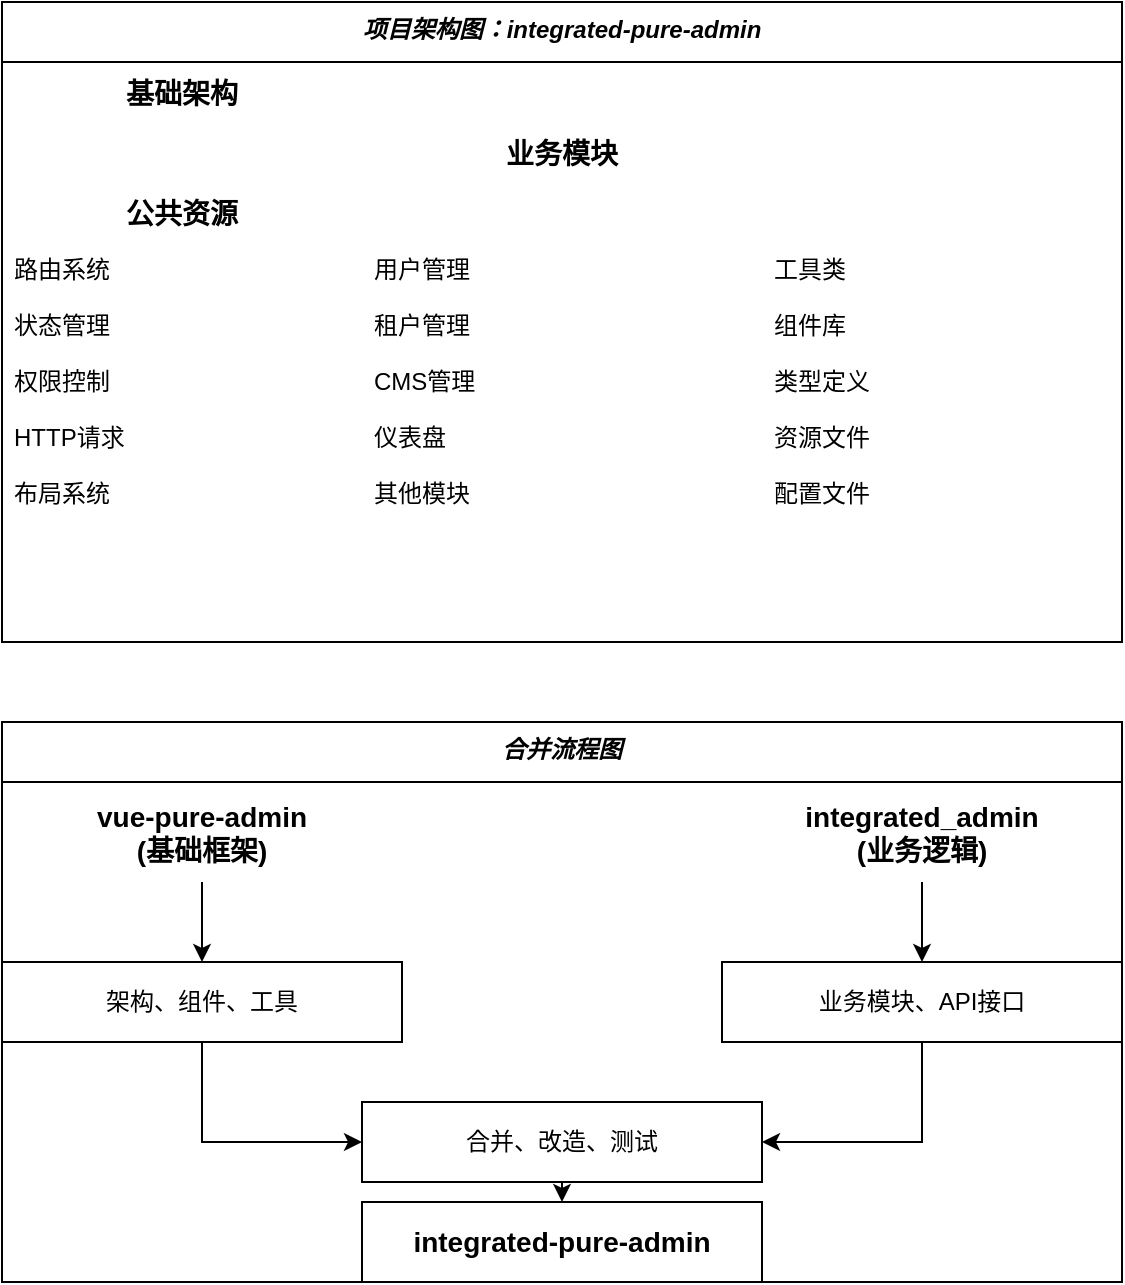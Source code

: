 <mxfile version="21.6.8" type="device">
  <diagram id="C5RBs43oDa-KdzZeNtuy" name="Page-1">
    <mxGraphModel dx="1422" dy="762" grid="1" gridSize="10" guides="1" tooltips="1" connect="1" arrows="1" fold="1" page="1" pageScale="1" pageWidth="827" pageHeight="1169" math="0" shadow="0">
      <root>
        <mxCell id="WIyWlLk6GJQsqaUBKTNV-0" />
        <mxCell id="WIyWlLk6GJQsqaUBKTNV-1" parent="WIyWlLk6GJQsqaUBKTNV-0" />
        <mxCell id="zkfFHV4jXpPFQw0GAbJ--0" value="项目架构图：integrated-pure-admin" style="swimlane;fontStyle=3;align=center;verticalAlign=top;childLayout=stackLayout;horizontal=1;startSize=30;horizontalStack=0;resizeParent=1;resizeLast=0;collapsible=0;marginBottom=0;rounded=0;shadow=0;strokeWidth=1;" parent="WIyWlLk6GJQsqaUBKTNV-1" vertex="1">
          <mxGeometry x="160" y="120" width="560" height="320" as="geometry">
            <mxRectangle x="230" y="140" width="160" height="26" as="alternateBounds" />
          </mxGeometry>
        </mxCell>
        <mxCell id="zkfFHV4jXpPFQw0GAbJ--1" value="基础架构" style="text;align=center;verticalAlign=middle;spacingLeft=4;spacingRight=4;overflow=hidden;rotatable=0;points=[[0,0.5],[1,0.5]];portConstraint=eastwest;fontSize=14;fontStyle=1" parent="zkfFHV4jXpPFQw0GAbJ--0" vertex="1">
          <mxGeometry y="30" width="180" height="30" as="geometry" />
        </mxCell>
        <mxCell id="zkfFHV4jXpPFQw0GAbJ--2" value="业务模块" style="text;align=center;verticalAlign=middle;spacingLeft=4;spacingRight=4;overflow=hidden;rotatable=0;points=[[0,0.5],[1,0.5]];portConstraint=eastwest;fontSize=14;fontStyle=1" parent="zkfFHV4jXpPFQw0GAbJ--0" vertex="1">
          <mxGeometry y="60" width="560" height="30" as="geometry" />
        </mxCell>
        <mxCell id="zkfFHV4jXpPFQw0GAbJ--3" value="公共资源" style="text;align=center;verticalAlign=middle;spacingLeft=4;spacingRight=4;overflow=hidden;rotatable=0;points=[[0,0.5],[1,0.5]];portConstraint=eastwest;fontSize=14;fontStyle=1" parent="zkfFHV4jXpPFQw0GAbJ--0" vertex="1">
          <mxGeometry y="90" width="180" height="30" as="geometry" />
        </mxCell>
        <mxCell id="zkfFHV4jXpPFQw0GAbJ--5" value="路由系统&#xa;&#xa;状态管理&#xa;&#xa;权限控制&#xa;&#xa;HTTP请求&#xa;&#xa;布局系统" style="text;align=left;verticalAlign=top;spacingLeft=4;spacingRight=4;overflow=hidden;rotatable=0;points=[[0,0.5],[1,0.5]];portConstraint=eastwest;fontSize=12;fontStyle=0" parent="zkfFHV4jXpPFQw0GAbJ--0" vertex="1">
          <mxGeometry y="120" width="180" height="200" as="geometry" />
        </mxCell>
        <mxCell id="zkfFHV4jXpPFQw0GAbJ--6" value="用户管理&#xa;&#xa;租户管理&#xa;&#xa;CMS管理&#xa;&#xa;仪表盘&#xa;&#xa;其他模块" style="text;align=left;verticalAlign=top;spacingLeft=4;spacingRight=4;overflow=hidden;rotatable=0;points=[[0,0.5],[1,0.5]];portConstraint=eastwest;fontSize=12;" parent="zkfFHV4jXpPFQw0GAbJ--0" vertex="1">
          <mxGeometry x="180" y="120" width="200" height="200" as="geometry" />
        </mxCell>
        <mxCell id="zkfFHV4jXpPFQw0GAbJ--7" value="工具类&#xa;&#xa;组件库&#xa;&#xa;类型定义&#xa;&#xa;资源文件&#xa;&#xa;配置文件" style="text;align=left;verticalAlign=top;spacingLeft=4;spacingRight=4;overflow=hidden;rotatable=0;points=[[0,0.5],[1,0.5]];portConstraint=eastwest;fontSize=12;" parent="zkfFHV4jXpPFQw0GAbJ--0" vertex="1">
          <mxGeometry x="380" y="120" width="180" height="200" as="geometry" />
        </mxCell>
        <mxCell id="zkfFHV4jXpPFQw0GAbJ--13" value="合并流程图" style="swimlane;fontStyle=3;align=center;verticalAlign=top;childLayout=stackLayout;horizontal=1;startSize=30;horizontalStack=0;resizeParent=1;resizeLast=0;collapsible=0;marginBottom=0;rounded=0;shadow=0;strokeWidth=1;" parent="WIyWlLk6GJQsqaUBKTNV-1" vertex="1">
          <mxGeometry x="160" y="480" width="560" height="280" as="geometry">
            <mxRectangle x="340" y="380" width="170" height="26" as="alternateBounds" />
          </mxGeometry>
        </mxCell>
        <mxCell id="zkfFHV4jXpPFQw0GAbJ--14" value="vue-pure-admin&#xa;(基础框架)" style="text;align=center;verticalAlign=middle;spacingLeft=4;spacingRight=4;overflow=hidden;rotatable=0;points=[[0,0.5],[1,0.5]];portConstraint=eastwest;fontSize=14;fontStyle=1" parent="zkfFHV4jXpPFQw0GAbJ--13" vertex="1">
          <mxGeometry y="30" width="200" height="50" as="geometry" />
        </mxCell>
        <mxCell id="7c0wz5KExWnN9JQ7-7u9-0" value="integrated_admin&#xa;(业务逻辑)" style="text;align=center;verticalAlign=middle;spacingLeft=4;spacingRight=4;overflow=hidden;rotatable=0;points=[[0,0.5],[1,0.5]];portConstraint=eastwest;fontSize=14;fontStyle=1" parent="zkfFHV4jXpPFQw0GAbJ--13" vertex="1">
          <mxGeometry x="360" y="30" width="200" height="50" as="geometry" />
        </mxCell>
        <mxCell id="7c0wz5KExWnN9JQ7-7u9-1" value="架构、组件、工具" style="rounded=0;whiteSpace=wrap;html=1;fontSize=12;" parent="zkfFHV4jXpPFQw0GAbJ--13" vertex="1">
          <mxGeometry y="120" width="200" height="40" as="geometry" />
        </mxCell>
        <mxCell id="7c0wz5KExWnN9JQ7-7u9-2" value="业务模块、API接口" style="rounded=0;whiteSpace=wrap;html=1;fontSize=12;" parent="zkfFHV4jXpPFQw0GAbJ--13" vertex="1">
          <mxGeometry x="360" y="120" width="200" height="40" as="geometry" />
        </mxCell>
        <mxCell id="7c0wz5KExWnN9JQ7-7u9-3" value="合并、改造、测试" style="rounded=0;whiteSpace=wrap;html=1;fontSize=12;" parent="zkfFHV4jXpPFQw0GAbJ--13" vertex="1">
          <mxGeometry x="180" y="190" width="200" height="40" as="geometry" />
        </mxCell>
        <mxCell id="7c0wz5KExWnN9JQ7-7u9-4" value="integrated-pure-admin" style="rounded=0;whiteSpace=wrap;html=1;fontSize=14;fontStyle=1" parent="zkfFHV4jXpPFQw0GAbJ--13" vertex="1">
          <mxGeometry x="180" y="240" width="200" height="40" as="geometry" />
        </mxCell>
        <mxCell id="7c0wz5KExWnN9JQ7-7u9-5" value="" style="endArrow=classic;html=1;rounded=0;entryX=0.5;entryY=0;entryDx=0;entryDy=0;exitX=0.5;exitY=1;exitDx=0;exitDy=0;fontSize=12;" parent="zkfFHV4jXpPFQw0GAbJ--13" source="zkfFHV4jXpPFQw0GAbJ--14" target="7c0wz5KExWnN9JQ7-7u9-1" edge="1">
          <mxGeometry width="50" height="50" relative="1" as="geometry">
            <mxPoint x="180" y="270" as="sourcePoint" />
            <mxPoint x="230" y="220" as="targetPoint" />
          </mxGeometry>
        </mxCell>
        <mxCell id="7c0wz5KExWnN9JQ7-7u9-6" value="" style="endArrow=classic;html=1;rounded=0;entryX=0.5;entryY=0;entryDx=0;entryDy=0;exitX=0.5;exitY=1;exitDx=0;exitDy=0;fontSize=12;" parent="zkfFHV4jXpPFQw0GAbJ--13" source="7c0wz5KExWnN9JQ7-7u9-0" target="7c0wz5KExWnN9JQ7-7u9-2" edge="1">
          <mxGeometry width="50" height="50" relative="1" as="geometry">
            <mxPoint x="180" y="270" as="sourcePoint" />
            <mxPoint x="230" y="220" as="targetPoint" />
          </mxGeometry>
        </mxCell>
        <mxCell id="7c0wz5KExWnN9JQ7-7u9-7" value="" style="endArrow=classic;html=1;rounded=0;entryX=0;entryY=0.5;entryDx=0;entryDy=0;exitX=0.5;exitY=1;exitDx=0;exitDy=0;fontSize=12;" parent="zkfFHV4jXpPFQw0GAbJ--13" source="7c0wz5KExWnN9JQ7-7u9-1" target="7c0wz5KExWnN9JQ7-7u9-3" edge="1">
          <mxGeometry width="50" height="50" relative="1" as="geometry">
            <mxPoint x="180" y="270" as="sourcePoint" />
            <mxPoint x="230" y="220" as="targetPoint" />
            <Array as="points">
              <mxPoint x="100" y="210" />
            </Array>
          </mxGeometry>
        </mxCell>
        <mxCell id="7c0wz5KExWnN9JQ7-7u9-8" value="" style="endArrow=classic;html=1;rounded=0;entryX=1;entryY=0.5;entryDx=0;entryDy=0;exitX=0.5;exitY=1;exitDx=0;exitDy=0;fontSize=12;" parent="zkfFHV4jXpPFQw0GAbJ--13" source="7c0wz5KExWnN9JQ7-7u9-2" target="7c0wz5KExWnN9JQ7-7u9-3" edge="1">
          <mxGeometry width="50" height="50" relative="1" as="geometry">
            <mxPoint x="180" y="270" as="sourcePoint" />
            <mxPoint x="230" y="220" as="targetPoint" />
            <Array as="points">
              <mxPoint x="460" y="210" />
            </Array>
          </mxGeometry>
        </mxCell>
        <mxCell id="7c0wz5KExWnN9JQ7-7u9-9" value="" style="endArrow=classic;html=1;rounded=0;entryX=0.5;entryY=0;entryDx=0;entryDy=0;exitX=0.5;exitY=1;exitDx=0;exitDy=0;fontSize=12;" parent="zkfFHV4jXpPFQw0GAbJ--13" source="7c0wz5KExWnN9JQ7-7u9-3" target="7c0wz5KExWnN9JQ7-7u9-4" edge="1">
          <mxGeometry width="50" height="50" relative="1" as="geometry">
            <mxPoint x="180" y="270" as="sourcePoint" />
            <mxPoint x="230" y="220" as="targetPoint" />
          </mxGeometry>
        </mxCell>
      </root>
    </mxGraphModel>
  </diagram>
</mxfile> 